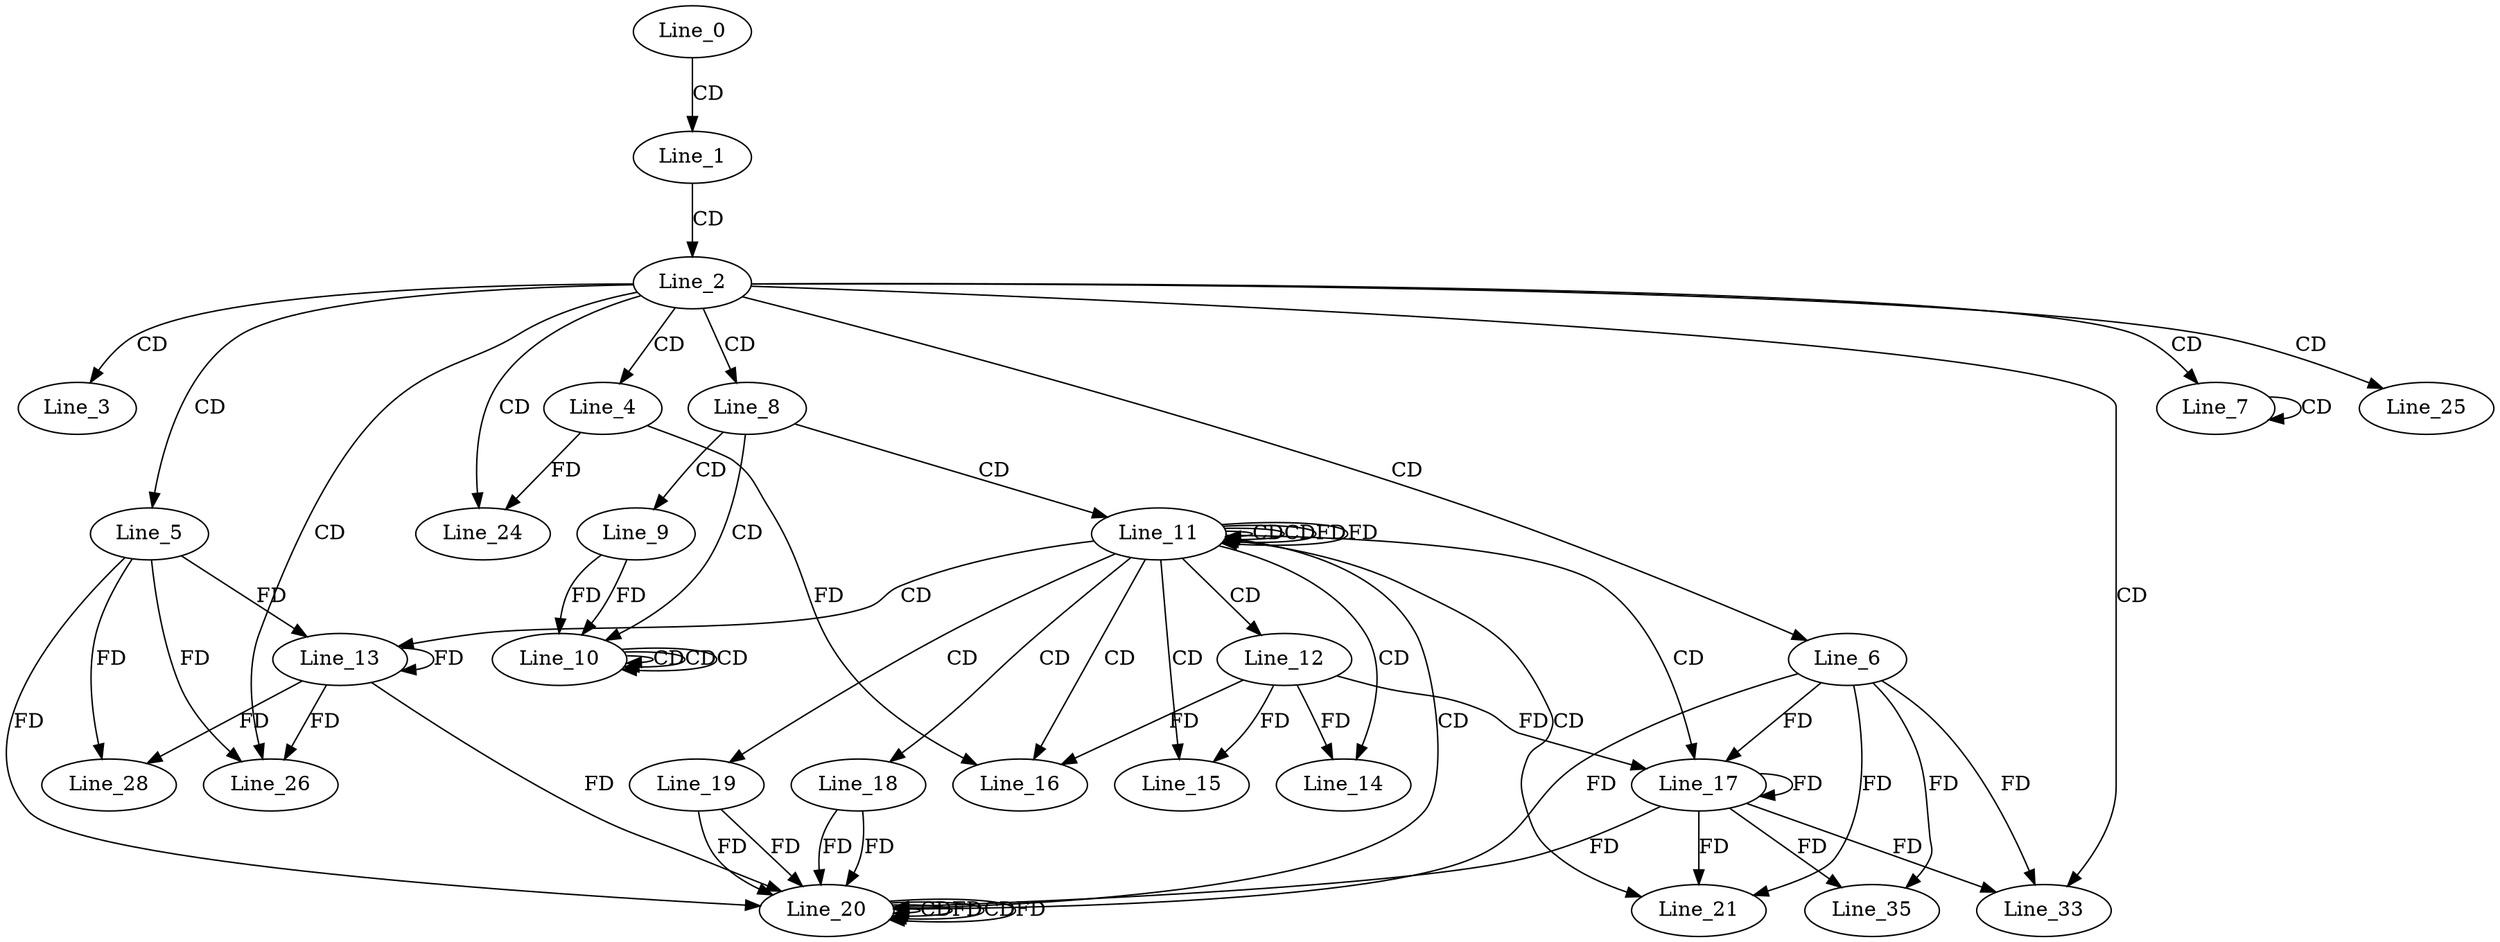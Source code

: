 digraph G {
  Line_0;
  Line_1;
  Line_2;
  Line_3;
  Line_4;
  Line_5;
  Line_6;
  Line_7;
  Line_7;
  Line_8;
  Line_9;
  Line_10;
  Line_10;
  Line_10;
  Line_10;
  Line_11;
  Line_11;
  Line_11;
  Line_12;
  Line_13;
  Line_14;
  Line_15;
  Line_16;
  Line_17;
  Line_17;
  Line_18;
  Line_19;
  Line_20;
  Line_20;
  Line_20;
  Line_20;
  Line_21;
  Line_24;
  Line_25;
  Line_26;
  Line_28;
  Line_33;
  Line_35;
  Line_0 -> Line_1 [ label="CD" ];
  Line_1 -> Line_2 [ label="CD" ];
  Line_2 -> Line_3 [ label="CD" ];
  Line_2 -> Line_4 [ label="CD" ];
  Line_2 -> Line_5 [ label="CD" ];
  Line_2 -> Line_6 [ label="CD" ];
  Line_2 -> Line_7 [ label="CD" ];
  Line_7 -> Line_7 [ label="CD" ];
  Line_2 -> Line_8 [ label="CD" ];
  Line_8 -> Line_9 [ label="CD" ];
  Line_8 -> Line_10 [ label="CD" ];
  Line_10 -> Line_10 [ label="CD" ];
  Line_10 -> Line_10 [ label="CD" ];
  Line_9 -> Line_10 [ label="FD" ];
  Line_10 -> Line_10 [ label="CD" ];
  Line_9 -> Line_10 [ label="FD" ];
  Line_8 -> Line_11 [ label="CD" ];
  Line_11 -> Line_11 [ label="CD" ];
  Line_11 -> Line_11 [ label="CD" ];
  Line_11 -> Line_11 [ label="FD" ];
  Line_11 -> Line_12 [ label="CD" ];
  Line_11 -> Line_13 [ label="CD" ];
  Line_13 -> Line_13 [ label="FD" ];
  Line_5 -> Line_13 [ label="FD" ];
  Line_11 -> Line_14 [ label="CD" ];
  Line_12 -> Line_14 [ label="FD" ];
  Line_11 -> Line_15 [ label="CD" ];
  Line_12 -> Line_15 [ label="FD" ];
  Line_11 -> Line_16 [ label="CD" ];
  Line_4 -> Line_16 [ label="FD" ];
  Line_12 -> Line_16 [ label="FD" ];
  Line_11 -> Line_17 [ label="CD" ];
  Line_17 -> Line_17 [ label="FD" ];
  Line_6 -> Line_17 [ label="FD" ];
  Line_12 -> Line_17 [ label="FD" ];
  Line_11 -> Line_18 [ label="CD" ];
  Line_11 -> Line_19 [ label="CD" ];
  Line_11 -> Line_20 [ label="CD" ];
  Line_20 -> Line_20 [ label="CD" ];
  Line_20 -> Line_20 [ label="FD" ];
  Line_19 -> Line_20 [ label="FD" ];
  Line_13 -> Line_20 [ label="FD" ];
  Line_5 -> Line_20 [ label="FD" ];
  Line_18 -> Line_20 [ label="FD" ];
  Line_20 -> Line_20 [ label="CD" ];
  Line_17 -> Line_20 [ label="FD" ];
  Line_6 -> Line_20 [ label="FD" ];
  Line_18 -> Line_20 [ label="FD" ];
  Line_20 -> Line_20 [ label="FD" ];
  Line_19 -> Line_20 [ label="FD" ];
  Line_11 -> Line_21 [ label="CD" ];
  Line_17 -> Line_21 [ label="FD" ];
  Line_6 -> Line_21 [ label="FD" ];
  Line_2 -> Line_24 [ label="CD" ];
  Line_4 -> Line_24 [ label="FD" ];
  Line_2 -> Line_25 [ label="CD" ];
  Line_2 -> Line_26 [ label="CD" ];
  Line_13 -> Line_26 [ label="FD" ];
  Line_5 -> Line_26 [ label="FD" ];
  Line_13 -> Line_28 [ label="FD" ];
  Line_5 -> Line_28 [ label="FD" ];
  Line_2 -> Line_33 [ label="CD" ];
  Line_17 -> Line_33 [ label="FD" ];
  Line_6 -> Line_33 [ label="FD" ];
  Line_17 -> Line_35 [ label="FD" ];
  Line_6 -> Line_35 [ label="FD" ];
  Line_11 -> Line_11 [ label="FD" ];
}
